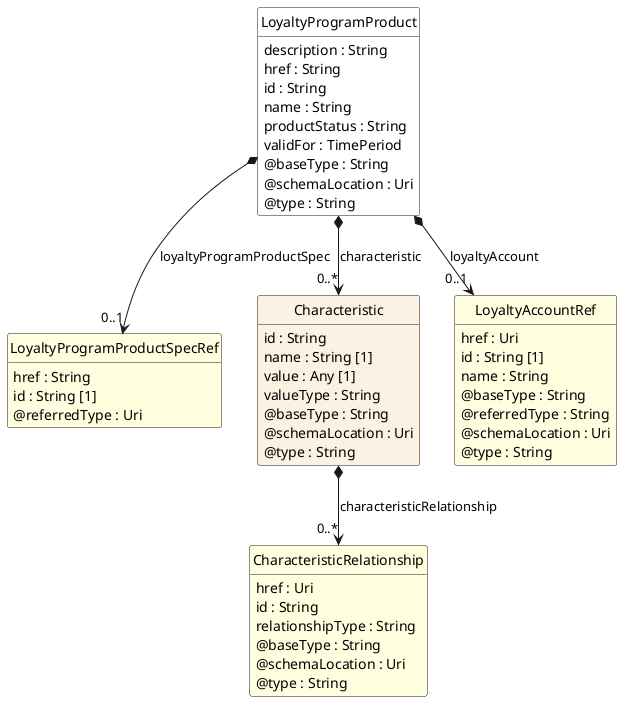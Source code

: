 @startuml
hide circle
hide methods
hide stereotype
show <<Enumeration>> stereotype
skinparam class {
   BackgroundColor<<Enumeration>> #E6F5F7
   BackgroundColor<<Ref>> #FFFFE0
   BackgroundColor<<Pivot>> #FFFFFFF
   BackgroundColor<<SimpleType>> #E2F0DA
   BackgroundColor #FCF2E3
}

class LoyaltyProgramProduct <<Pivot>> {
    description : String
    href : String
    id : String
    name : String
    productStatus : String
    validFor : TimePeriod
    @baseType : String
    @schemaLocation : Uri
    @type : String
}

class LoyaltyProgramProductSpecRef  <<Ref>> {
    href : String
    id : String [1]
    @referredType : Uri
}

class Characteristic  {
    id : String
    name : String [1]
    value : Any [1]
    valueType : String
    @baseType : String
    @schemaLocation : Uri
    @type : String
}

class CharacteristicRelationship  <<Ref>> {
    href : Uri
    id : String
    relationshipType : String
    @baseType : String
    @schemaLocation : Uri
    @type : String
}

class LoyaltyAccountRef  <<Ref>> {
    href : Uri
    id : String [1]
    name : String
    @baseType : String
    @referredType : String
    @schemaLocation : Uri
    @type : String
}

LoyaltyProgramProduct *-->  "0..1" LoyaltyAccountRef : loyaltyAccount

LoyaltyProgramProduct *-->  "0..1" LoyaltyProgramProductSpecRef : loyaltyProgramProductSpec

LoyaltyProgramProduct *-->  "0..*" Characteristic : characteristic

Characteristic *-->  "0..*" CharacteristicRelationship : characteristicRelationship

@enduml